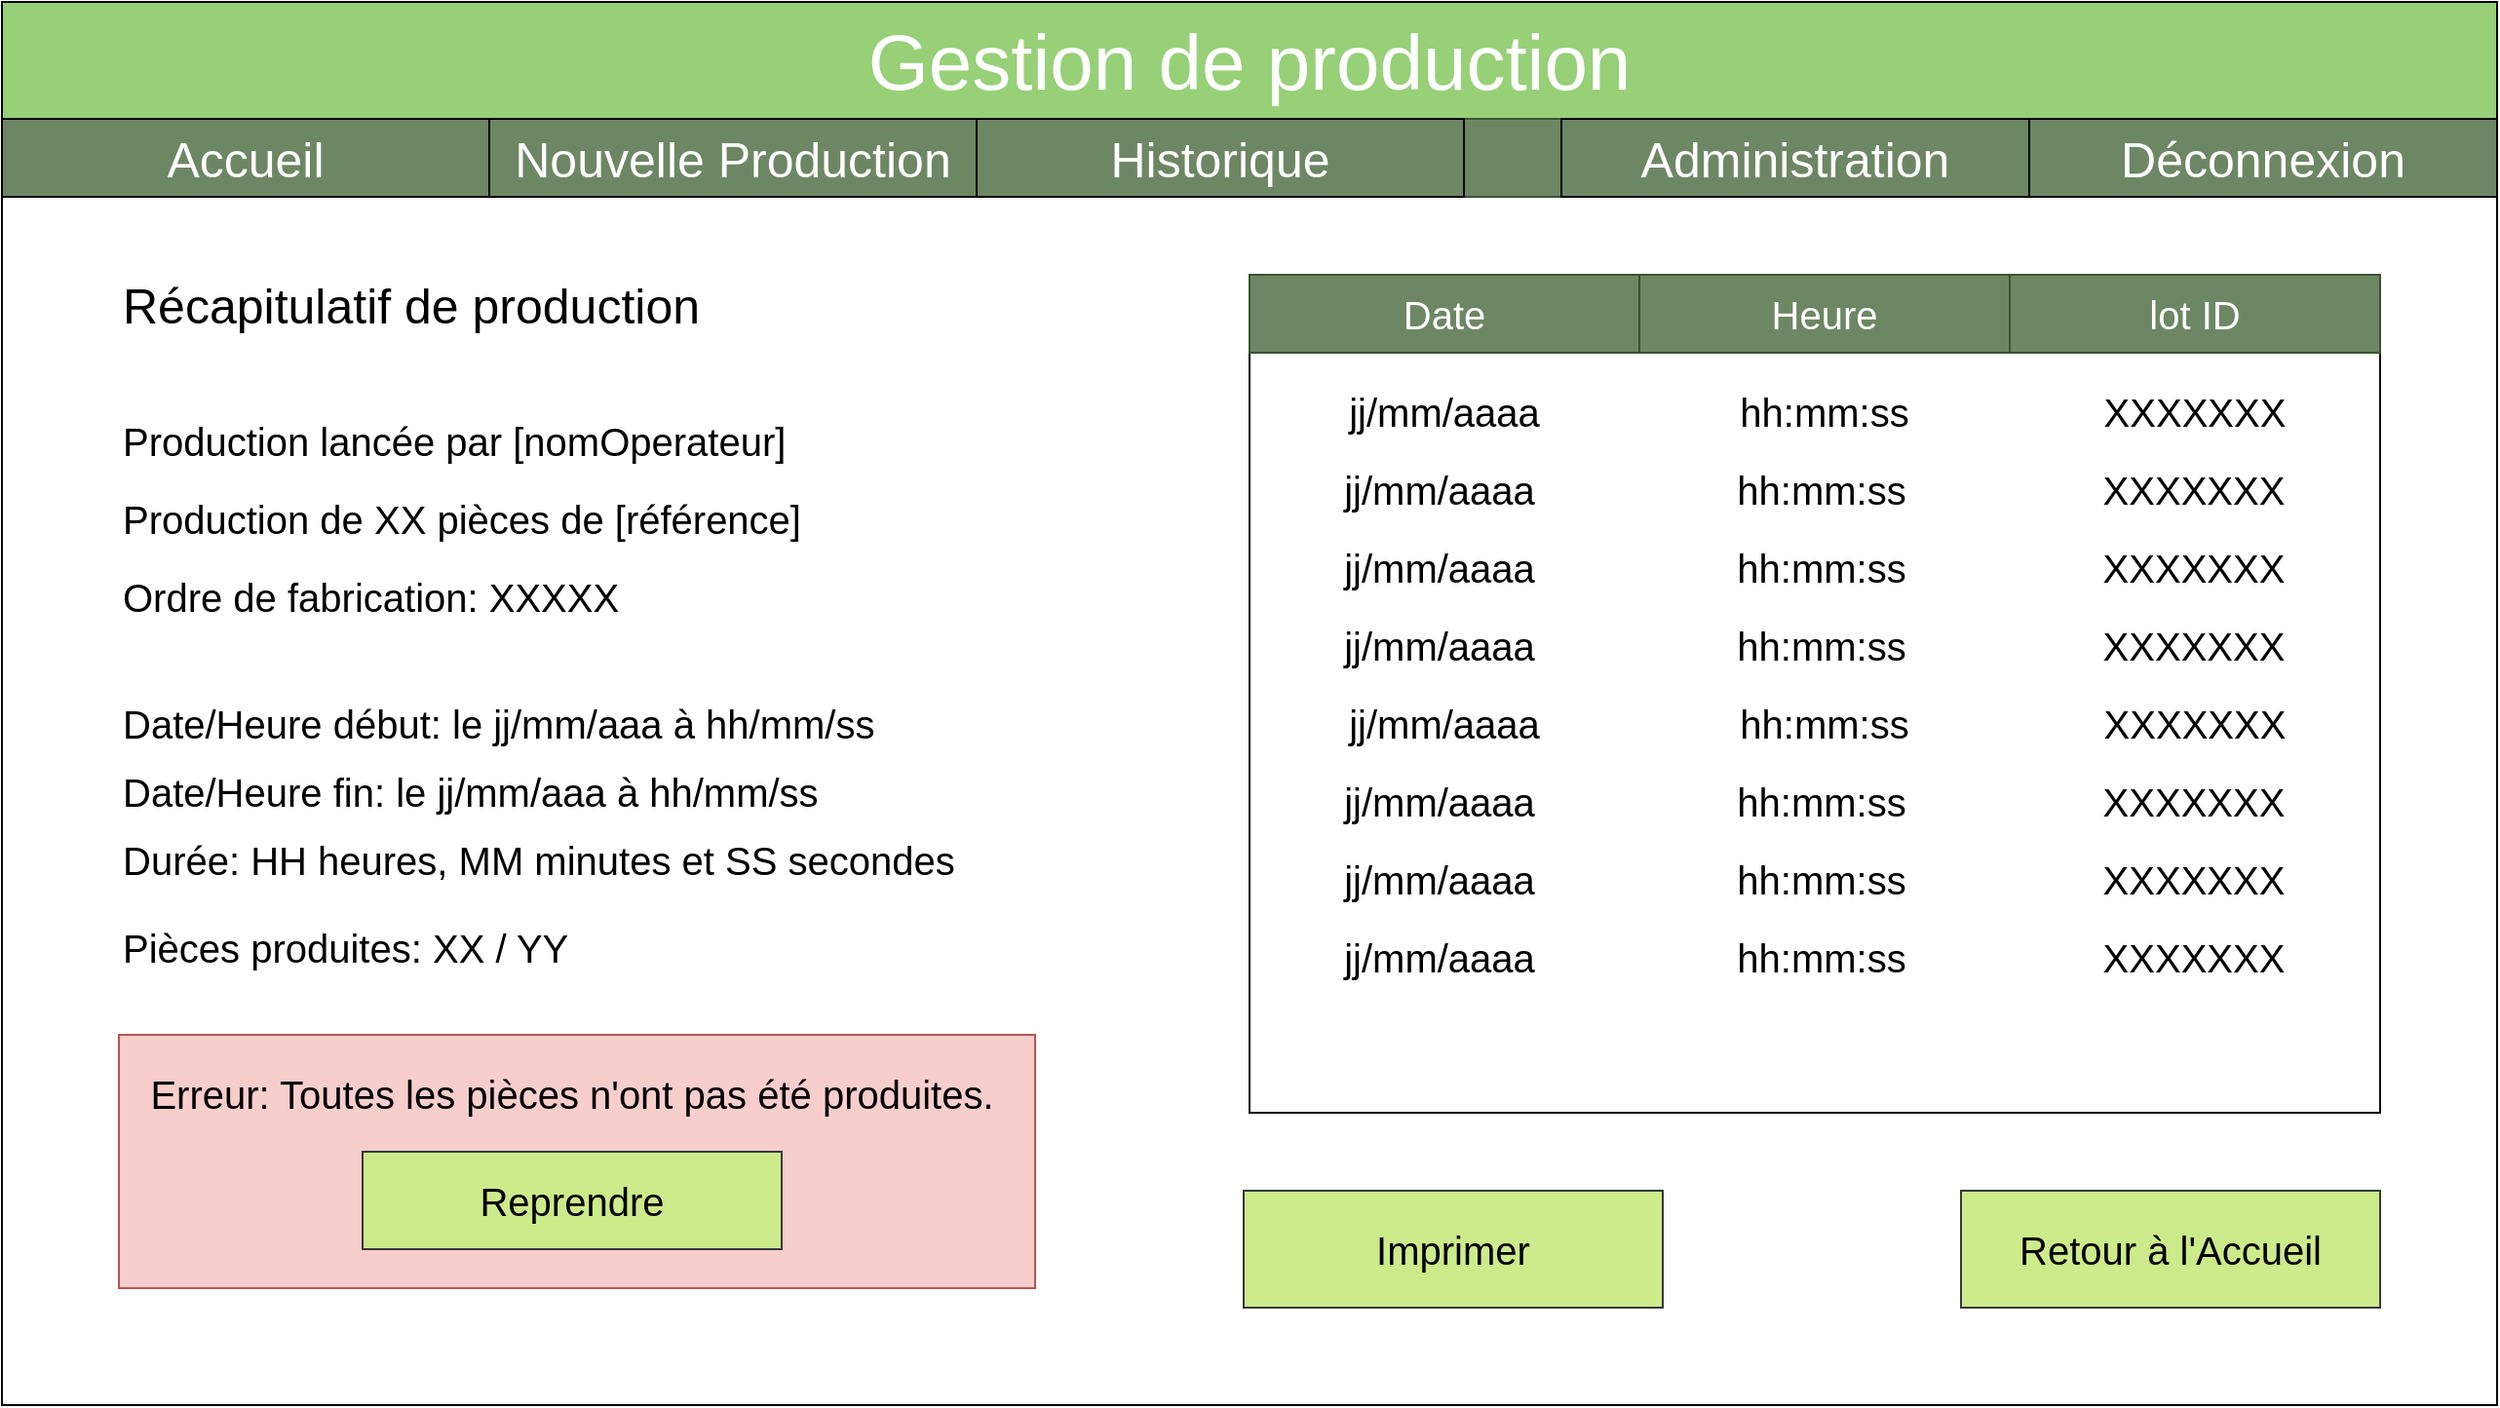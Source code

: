 <mxfile version="12.8.1" type="device"><diagram id="aHiOWkOdbFfiLcv89ISW" name="Page-1"><mxGraphModel dx="1422" dy="745" grid="1" gridSize="10" guides="1" tooltips="1" connect="1" arrows="1" fold="1" page="1" pageScale="1" pageWidth="827" pageHeight="1169" math="0" shadow="0"><root><mxCell id="0"/><mxCell id="1" parent="0"/><mxCell id="euAfFFsIjIcaD_iG9JBR-1" value="" style="rounded=0;whiteSpace=wrap;html=1;" parent="1" vertex="1"><mxGeometry x="180" y="210" width="1280" height="720" as="geometry"/></mxCell><mxCell id="euAfFFsIjIcaD_iG9JBR-2" value="" style="group;fillColor=none;" parent="1" vertex="1" connectable="0"><mxGeometry x="180" y="210" width="1280" height="100" as="geometry"/></mxCell><mxCell id="euAfFFsIjIcaD_iG9JBR-3" value="" style="rounded=0;whiteSpace=wrap;html=1;shadow=0;glass=0;comic=0;fontSize=40;align=center;fillColor=#97D077;strokeColor=#000000;" parent="euAfFFsIjIcaD_iG9JBR-2" vertex="1"><mxGeometry width="1280" height="60" as="geometry"/></mxCell><mxCell id="euAfFFsIjIcaD_iG9JBR-4" value="Gestion de production" style="text;html=1;align=center;verticalAlign=middle;whiteSpace=wrap;rounded=0;shadow=0;glass=0;comic=0;fontSize=40;labelBackgroundColor=none;labelBorderColor=none;fontStyle=0;fontColor=#FFFFFF;" parent="euAfFFsIjIcaD_iG9JBR-2" vertex="1"><mxGeometry x="400" y="10" width="480" height="40" as="geometry"/></mxCell><mxCell id="euAfFFsIjIcaD_iG9JBR-7" value="Pièces produites: XX / YY" style="text;html=1;strokeColor=none;fillColor=none;align=left;verticalAlign=middle;whiteSpace=wrap;rounded=0;fontSize=20;" parent="1" vertex="1"><mxGeometry x="240" y="680" width="280" height="30" as="geometry"/></mxCell><mxCell id="euAfFFsIjIcaD_iG9JBR-45" value="" style="group" parent="1" vertex="1" connectable="0"><mxGeometry x="240" y="420" width="510" height="215" as="geometry"/></mxCell><mxCell id="euAfFFsIjIcaD_iG9JBR-46" value="&lt;font style=&quot;font-size: 20px&quot;&gt;Production lancée par [nomOperateur]&lt;/font&gt;" style="text;html=1;strokeColor=none;fillColor=none;align=left;verticalAlign=middle;whiteSpace=wrap;rounded=0;fontSize=20;" parent="euAfFFsIjIcaD_iG9JBR-45" vertex="1"><mxGeometry width="510" height="30" as="geometry"/></mxCell><mxCell id="euAfFFsIjIcaD_iG9JBR-47" style="edgeStyle=orthogonalEdgeStyle;rounded=0;orthogonalLoop=1;jettySize=auto;html=1;exitX=0.5;exitY=1;exitDx=0;exitDy=0;" parent="euAfFFsIjIcaD_iG9JBR-45" source="euAfFFsIjIcaD_iG9JBR-46" target="euAfFFsIjIcaD_iG9JBR-46" edge="1"><mxGeometry relative="1" as="geometry"/></mxCell><mxCell id="euAfFFsIjIcaD_iG9JBR-48" value="&lt;font style=&quot;font-size: 20px&quot;&gt;Production de XX pièces de [référence]&lt;/font&gt;" style="text;html=1;strokeColor=none;fillColor=none;align=left;verticalAlign=middle;whiteSpace=wrap;rounded=0;fontSize=20;" parent="euAfFFsIjIcaD_iG9JBR-45" vertex="1"><mxGeometry y="40" width="360" height="30" as="geometry"/></mxCell><mxCell id="euAfFFsIjIcaD_iG9JBR-49" value="&lt;font style=&quot;font-size: 20px&quot;&gt;Ordre de fabrication: XXXXX&lt;/font&gt;" style="text;html=1;strokeColor=none;fillColor=none;align=left;verticalAlign=middle;whiteSpace=wrap;rounded=0;fontSize=20;" parent="euAfFFsIjIcaD_iG9JBR-45" vertex="1"><mxGeometry y="80" width="360" height="30" as="geometry"/></mxCell><mxCell id="euAfFFsIjIcaD_iG9JBR-50" value="Date/Heure début: le jj/mm/aaa à hh/mm/ss&lt;span style=&quot;color: rgba(0 , 0 , 0 , 0) ; font-family: monospace ; font-size: 0px ; white-space: nowrap&quot;&gt;%3CmxGraphModel%3E%3Croot%3E%3CmxCell%20id%3D%220%22%2F%3E%3CmxCell%20id%3D%221%22%20parent%3D%220%22%2F%3E%3CmxCell%20id%3D%222%22%20value%3D%22%26lt%3Bfont%20style%3D%26quot%3Bfont-size%3A%2020px%26quot%3B%26gt%3BOrdre%20de%20fabrication%3A%20XXXXX%26lt%3B%2Ffont%26gt%3B%22%20style%3D%22text%3Bhtml%3D1%3BstrokeColor%3Dnone%3BfillColor%3Dnone%3Balign%3Dleft%3BverticalAlign%3Dmiddle%3BwhiteSpace%3Dwrap%3Brounded%3D0%3BfontSize%3D20%3B%22%20vertex%3D%221%22%20parent%3D%221%22%3E%3CmxGeometry%20x%3D%22220%22%20y%3D%22495%22%20width%3D%22360%22%20height%3D%2230%22%20as%3D%22geometry%22%2F%3E%3C%2FmxCell%3E%3C%2Froot%3E%3C%2FmxGraphModel%3E&lt;/span&gt;&lt;span style=&quot;color: rgba(0 , 0 , 0 , 0) ; font-family: monospace ; font-size: 0px ; white-space: nowrap&quot;&gt;%3CmxGraphModel%3E%3Croot%3E%3CmxCell%20id%3D%220%22%2F%3E%3CmxCell%20id%3D%221%22%20parent%3D%220%22%2F%3E%3CmxCell%20id%3D%222%22%20value%3D%22%26lt%3Bfont%20style%3D%26quot%3Bfont-size%3A%2020px%26quot%3B%26gt%3BOrdre%20de%20fabrication%3A%20XXXXX%26lt%3B%2Ffont%26gt%3B%22%20style%3D%22text%3Bhtml%3D1%3BstrokeColor%3Dnone%3BfillColor%3Dnone%3Balign%3Dleft%3BverticalAlign%3Dmiddle%3BwhiteSpace%3Dwrap%3Brounded%3D0%3BfontSize%3D20%3B%22%20vertex%3D%221%22%20parent%3D%221%22%3E%3CmxGeometry%20x%3D%22220%22%20y%3D%22495%22%20width%3D%22360%22%20height%3D%2230%22%20as%3D%22geometry%22%2F%3E%3C%2FmxCell%3E%3C%2Froot%3E%3C%2FmxGraphModel%3E&lt;/span&gt;" style="text;html=1;strokeColor=none;fillColor=none;align=left;verticalAlign=middle;whiteSpace=wrap;rounded=0;fontSize=20;" parent="euAfFFsIjIcaD_iG9JBR-45" vertex="1"><mxGeometry y="145" width="420" height="30" as="geometry"/></mxCell><mxCell id="euAfFFsIjIcaD_iG9JBR-51" value="Durée: HH heures, MM minutes et SS secondes" style="text;html=1;strokeColor=none;fillColor=none;align=left;verticalAlign=middle;whiteSpace=wrap;rounded=0;fontSize=20;" parent="euAfFFsIjIcaD_iG9JBR-45" vertex="1"><mxGeometry y="215" width="460" height="30" as="geometry"/></mxCell><mxCell id="euAfFFsIjIcaD_iG9JBR-52" value="Récapitulatif de production" style="text;html=1;strokeColor=none;fillColor=none;align=left;verticalAlign=middle;whiteSpace=wrap;rounded=0;fontSize=25;" parent="1" vertex="1"><mxGeometry x="240" y="350" width="380" height="30" as="geometry"/></mxCell><mxCell id="euAfFFsIjIcaD_iG9JBR-53" value="Date/Heure fin: le jj/mm/aaa à hh/mm/ss&lt;span style=&quot;color: rgba(0 , 0 , 0 , 0) ; font-family: monospace ; font-size: 0px ; white-space: nowrap&quot;&gt;%3CmxGraphModel%3E%3Croot%3E%3CmxCell%20id%3D%220%22%2F%3E%3CmxCell%20id%3D%221%22%20parent%3D%220%22%2F%3E%3CmxCell%20id%3D%222%22%20value%3D%22%26lt%3Bfont%20style%3D%26quot%3Bfont-size%3A%2020px%26quot%3B%26gt%3BOrdre%20de%20fabrication%3A%20XXXXX%26lt%3B%2Ffont%26gt%3B%22%20style%3D%22text%3Bhtml%3D1%3BstrokeColor%3Dnone%3BfillColor%3Dnone%3Balign%3Dleft%3BverticalAlign%3Dmiddle%3BwhiteSpace%3Dwrap%3Brounded%3D0%3BfontSize%3D20%3B%22%20vertex%3D%221%22%20parent%3D%221%22%3E%3CmxGeometry%20x%3D%22220%22%20y%3D%22495%22%20width%3D%22360%22%20height%3D%2230%22%20as%3D%22geometry%22%2F%3E%3C%2FmxCell%3E%3C%2Froot%3E%3C%2FmxGraphModel%3E&lt;/span&gt;&lt;span style=&quot;color: rgba(0 , 0 , 0 , 0) ; font-family: monospace ; font-size: 0px ; white-space: nowrap&quot;&gt;%3CmxGraphModel%3E%3Croot%3E%3CmxCell%20id%3D%220%22%2F%3E%3CmxCell%20id%3D%221%22%20parent%3D%220%22%2F%3E%3CmxCell%20id%3D%222%22%20value%3D%22%26lt%3Bfont%20style%3D%26quot%3Bfont-size%3A%2020px%26quot%3B%26gt%3BOrdre%20de%20fabrication%3A%20XXXXX%26lt%3B%2Ffont%26gt%3B%22%20style%3D%22text%3Bhtml%3D1%3BstrokeColor%3Dnone%3BfillColor%3Dnone%3Balign%3Dleft%3BverticalAlign%3Dmiddle%3BwhiteSpace%3Dwrap%3Brounded%3D0%3BfontSize%3D20%3B%22%20vertex%3D%221%22%20parent%3D%221%22%3E%3CmxGeometry%20x%3D%22220%22%20y%3D%22495%22%20width%3D%22360%22%20height%3D%2230%22%20as%3D%22geometry%22%2F%3E%3C%2FmxCell%3E%3C%2Froot%3E%3C%2FmxGraphModel%3E&lt;/span&gt;" style="text;html=1;strokeColor=none;fillColor=none;align=left;verticalAlign=middle;whiteSpace=wrap;rounded=0;fontSize=20;" parent="1" vertex="1"><mxGeometry x="240" y="600" width="420" height="30" as="geometry"/></mxCell><mxCell id="euAfFFsIjIcaD_iG9JBR-55" value="Imprimer" style="rounded=0;whiteSpace=wrap;html=1;shadow=0;glass=0;comic=0;fontSize=20;align=center;fillColor=#cdeb8b;strokeColor=#36393d;" parent="1" vertex="1"><mxGeometry x="817" y="820" width="215" height="60" as="geometry"/></mxCell><mxCell id="euAfFFsIjIcaD_iG9JBR-56" value="" style="group" parent="1" vertex="1" connectable="0"><mxGeometry x="817" y="300" width="583" height="530" as="geometry"/></mxCell><mxCell id="euAfFFsIjIcaD_iG9JBR-5" value="" style="rounded=0;whiteSpace=wrap;html=1;fillColor=none;fontSize=20;align=left;" parent="euAfFFsIjIcaD_iG9JBR-56" vertex="1"><mxGeometry x="3" y="50" width="580" height="430" as="geometry"/></mxCell><mxCell id="euAfFFsIjIcaD_iG9JBR-8" value="" style="group" parent="euAfFFsIjIcaD_iG9JBR-56" vertex="1" connectable="0"><mxGeometry x="3" y="50" width="580" height="40" as="geometry"/></mxCell><mxCell id="euAfFFsIjIcaD_iG9JBR-9" value="Date" style="rounded=0;whiteSpace=wrap;html=1;strokeColor=#3A5431;fontSize=20;fillColor=#6d8764;fontColor=#ffffff;" parent="euAfFFsIjIcaD_iG9JBR-8" vertex="1"><mxGeometry width="200" height="40" as="geometry"/></mxCell><mxCell id="euAfFFsIjIcaD_iG9JBR-10" value="Heure" style="rounded=0;whiteSpace=wrap;html=1;strokeColor=#3A5431;fontSize=20;fillColor=#6d8764;fontColor=#ffffff;" parent="euAfFFsIjIcaD_iG9JBR-8" vertex="1"><mxGeometry x="200" width="190" height="40" as="geometry"/></mxCell><mxCell id="euAfFFsIjIcaD_iG9JBR-11" value="lot ID" style="rounded=0;whiteSpace=wrap;html=1;strokeColor=#3A5431;fontSize=20;fillColor=#6d8764;fontColor=#ffffff;" parent="euAfFFsIjIcaD_iG9JBR-8" vertex="1"><mxGeometry x="390" width="190" height="40" as="geometry"/></mxCell><mxCell id="euAfFFsIjIcaD_iG9JBR-12" value="" style="group" parent="euAfFFsIjIcaD_iG9JBR-56" vertex="1" connectable="0"><mxGeometry x="3" y="100" width="580" height="40" as="geometry"/></mxCell><mxCell id="euAfFFsIjIcaD_iG9JBR-13" value="jj/mm/aaaa" style="text;html=1;strokeColor=none;fillColor=none;align=center;verticalAlign=middle;whiteSpace=wrap;rounded=0;fontSize=20;" parent="euAfFFsIjIcaD_iG9JBR-12" vertex="1"><mxGeometry width="200" height="40" as="geometry"/></mxCell><mxCell id="euAfFFsIjIcaD_iG9JBR-14" value="hh:mm:ss" style="text;html=1;strokeColor=none;fillColor=none;align=center;verticalAlign=middle;whiteSpace=wrap;rounded=0;fontSize=20;" parent="euAfFFsIjIcaD_iG9JBR-12" vertex="1"><mxGeometry x="200" width="190" height="40" as="geometry"/></mxCell><mxCell id="euAfFFsIjIcaD_iG9JBR-15" value="XXXXXXX" style="text;html=1;strokeColor=none;fillColor=none;align=center;verticalAlign=middle;whiteSpace=wrap;rounded=0;fontSize=20;" parent="euAfFFsIjIcaD_iG9JBR-12" vertex="1"><mxGeometry x="390" width="190" height="40" as="geometry"/></mxCell><mxCell id="euAfFFsIjIcaD_iG9JBR-16" value="" style="group" parent="euAfFFsIjIcaD_iG9JBR-56" vertex="1" connectable="0"><mxGeometry y="140" width="583" height="280" as="geometry"/></mxCell><mxCell id="euAfFFsIjIcaD_iG9JBR-17" value="jj/mm/aaaa" style="text;html=1;strokeColor=none;fillColor=none;align=center;verticalAlign=middle;whiteSpace=wrap;rounded=0;fontSize=20;" parent="euAfFFsIjIcaD_iG9JBR-16" vertex="1"><mxGeometry width="201.034" height="40" as="geometry"/></mxCell><mxCell id="euAfFFsIjIcaD_iG9JBR-18" value="hh:mm:ss" style="text;html=1;strokeColor=none;fillColor=none;align=center;verticalAlign=middle;whiteSpace=wrap;rounded=0;fontSize=20;" parent="euAfFFsIjIcaD_iG9JBR-16" vertex="1"><mxGeometry x="201.034" width="190.983" height="40" as="geometry"/></mxCell><mxCell id="euAfFFsIjIcaD_iG9JBR-19" value="XXXXXXX" style="text;html=1;strokeColor=none;fillColor=none;align=center;verticalAlign=middle;whiteSpace=wrap;rounded=0;fontSize=20;" parent="euAfFFsIjIcaD_iG9JBR-16" vertex="1"><mxGeometry x="392.017" width="190.983" height="40" as="geometry"/></mxCell><mxCell id="euAfFFsIjIcaD_iG9JBR-20" value="" style="group" parent="euAfFFsIjIcaD_iG9JBR-16" vertex="1" connectable="0"><mxGeometry y="40" width="583" height="240" as="geometry"/></mxCell><mxCell id="euAfFFsIjIcaD_iG9JBR-21" value="jj/mm/aaaa" style="text;html=1;strokeColor=none;fillColor=none;align=center;verticalAlign=middle;whiteSpace=wrap;rounded=0;fontSize=20;" parent="euAfFFsIjIcaD_iG9JBR-20" vertex="1"><mxGeometry width="201.034" height="40" as="geometry"/></mxCell><mxCell id="euAfFFsIjIcaD_iG9JBR-22" value="hh:mm:ss" style="text;html=1;strokeColor=none;fillColor=none;align=center;verticalAlign=middle;whiteSpace=wrap;rounded=0;fontSize=20;" parent="euAfFFsIjIcaD_iG9JBR-20" vertex="1"><mxGeometry x="201.034" width="190.983" height="40" as="geometry"/></mxCell><mxCell id="euAfFFsIjIcaD_iG9JBR-23" value="XXXXXXX" style="text;html=1;strokeColor=none;fillColor=none;align=center;verticalAlign=middle;whiteSpace=wrap;rounded=0;fontSize=20;" parent="euAfFFsIjIcaD_iG9JBR-20" vertex="1"><mxGeometry x="392.017" width="190.983" height="40" as="geometry"/></mxCell><mxCell id="euAfFFsIjIcaD_iG9JBR-24" value="" style="group" parent="euAfFFsIjIcaD_iG9JBR-20" vertex="1" connectable="0"><mxGeometry y="40" width="583" height="200" as="geometry"/></mxCell><mxCell id="euAfFFsIjIcaD_iG9JBR-25" value="jj/mm/aaaa" style="text;html=1;strokeColor=none;fillColor=none;align=center;verticalAlign=middle;whiteSpace=wrap;rounded=0;fontSize=20;" parent="euAfFFsIjIcaD_iG9JBR-24" vertex="1"><mxGeometry width="201.034" height="40" as="geometry"/></mxCell><mxCell id="euAfFFsIjIcaD_iG9JBR-26" value="hh:mm:ss" style="text;html=1;strokeColor=none;fillColor=none;align=center;verticalAlign=middle;whiteSpace=wrap;rounded=0;fontSize=20;" parent="euAfFFsIjIcaD_iG9JBR-24" vertex="1"><mxGeometry x="201.034" width="190.983" height="40" as="geometry"/></mxCell><mxCell id="euAfFFsIjIcaD_iG9JBR-27" value="XXXXXXX" style="text;html=1;strokeColor=none;fillColor=none;align=center;verticalAlign=middle;whiteSpace=wrap;rounded=0;fontSize=20;" parent="euAfFFsIjIcaD_iG9JBR-24" vertex="1"><mxGeometry x="392.017" width="190.983" height="40" as="geometry"/></mxCell><mxCell id="euAfFFsIjIcaD_iG9JBR-28" value="" style="group" parent="euAfFFsIjIcaD_iG9JBR-24" vertex="1" connectable="0"><mxGeometry x="3" y="40" width="580" height="40" as="geometry"/></mxCell><mxCell id="euAfFFsIjIcaD_iG9JBR-29" value="jj/mm/aaaa" style="text;html=1;strokeColor=none;fillColor=none;align=center;verticalAlign=middle;whiteSpace=wrap;rounded=0;fontSize=20;" parent="euAfFFsIjIcaD_iG9JBR-28" vertex="1"><mxGeometry width="200" height="40" as="geometry"/></mxCell><mxCell id="euAfFFsIjIcaD_iG9JBR-30" value="hh:mm:ss" style="text;html=1;strokeColor=none;fillColor=none;align=center;verticalAlign=middle;whiteSpace=wrap;rounded=0;fontSize=20;" parent="euAfFFsIjIcaD_iG9JBR-28" vertex="1"><mxGeometry x="200" width="190" height="40" as="geometry"/></mxCell><mxCell id="euAfFFsIjIcaD_iG9JBR-31" value="XXXXXXX" style="text;html=1;strokeColor=none;fillColor=none;align=center;verticalAlign=middle;whiteSpace=wrap;rounded=0;fontSize=20;" parent="euAfFFsIjIcaD_iG9JBR-28" vertex="1"><mxGeometry x="390" width="190" height="40" as="geometry"/></mxCell><mxCell id="euAfFFsIjIcaD_iG9JBR-32" value="" style="group" parent="euAfFFsIjIcaD_iG9JBR-24" vertex="1" connectable="0"><mxGeometry y="80" width="583" height="120" as="geometry"/></mxCell><mxCell id="euAfFFsIjIcaD_iG9JBR-33" value="jj/mm/aaaa" style="text;html=1;strokeColor=none;fillColor=none;align=center;verticalAlign=middle;whiteSpace=wrap;rounded=0;fontSize=20;" parent="euAfFFsIjIcaD_iG9JBR-32" vertex="1"><mxGeometry width="201.034" height="40" as="geometry"/></mxCell><mxCell id="euAfFFsIjIcaD_iG9JBR-34" value="hh:mm:ss" style="text;html=1;strokeColor=none;fillColor=none;align=center;verticalAlign=middle;whiteSpace=wrap;rounded=0;fontSize=20;" parent="euAfFFsIjIcaD_iG9JBR-32" vertex="1"><mxGeometry x="201.034" width="190.983" height="40" as="geometry"/></mxCell><mxCell id="euAfFFsIjIcaD_iG9JBR-35" value="XXXXXXX" style="text;html=1;strokeColor=none;fillColor=none;align=center;verticalAlign=middle;whiteSpace=wrap;rounded=0;fontSize=20;" parent="euAfFFsIjIcaD_iG9JBR-32" vertex="1"><mxGeometry x="392.017" width="190.983" height="40" as="geometry"/></mxCell><mxCell id="euAfFFsIjIcaD_iG9JBR-36" value="" style="group" parent="euAfFFsIjIcaD_iG9JBR-32" vertex="1" connectable="0"><mxGeometry y="40" width="583" height="80" as="geometry"/></mxCell><mxCell id="euAfFFsIjIcaD_iG9JBR-37" value="jj/mm/aaaa" style="text;html=1;strokeColor=none;fillColor=none;align=center;verticalAlign=middle;whiteSpace=wrap;rounded=0;fontSize=20;" parent="euAfFFsIjIcaD_iG9JBR-36" vertex="1"><mxGeometry width="201.034" height="40" as="geometry"/></mxCell><mxCell id="euAfFFsIjIcaD_iG9JBR-38" value="hh:mm:ss" style="text;html=1;strokeColor=none;fillColor=none;align=center;verticalAlign=middle;whiteSpace=wrap;rounded=0;fontSize=20;" parent="euAfFFsIjIcaD_iG9JBR-36" vertex="1"><mxGeometry x="201.034" width="190.983" height="40" as="geometry"/></mxCell><mxCell id="euAfFFsIjIcaD_iG9JBR-39" value="XXXXXXX" style="text;html=1;strokeColor=none;fillColor=none;align=center;verticalAlign=middle;whiteSpace=wrap;rounded=0;fontSize=20;" parent="euAfFFsIjIcaD_iG9JBR-36" vertex="1"><mxGeometry x="392.017" width="190.983" height="40" as="geometry"/></mxCell><mxCell id="euAfFFsIjIcaD_iG9JBR-40" value="" style="group" parent="euAfFFsIjIcaD_iG9JBR-36" vertex="1" connectable="0"><mxGeometry y="40" width="583" height="40" as="geometry"/></mxCell><mxCell id="euAfFFsIjIcaD_iG9JBR-41" value="jj/mm/aaaa" style="text;html=1;strokeColor=none;fillColor=none;align=center;verticalAlign=middle;whiteSpace=wrap;rounded=0;fontSize=20;" parent="euAfFFsIjIcaD_iG9JBR-40" vertex="1"><mxGeometry width="201.034" height="40" as="geometry"/></mxCell><mxCell id="euAfFFsIjIcaD_iG9JBR-42" value="hh:mm:ss" style="text;html=1;strokeColor=none;fillColor=none;align=center;verticalAlign=middle;whiteSpace=wrap;rounded=0;fontSize=20;" parent="euAfFFsIjIcaD_iG9JBR-40" vertex="1"><mxGeometry x="201.034" width="190.983" height="40" as="geometry"/></mxCell><mxCell id="euAfFFsIjIcaD_iG9JBR-43" value="XXXXXXX" style="text;html=1;strokeColor=none;fillColor=none;align=center;verticalAlign=middle;whiteSpace=wrap;rounded=0;fontSize=20;" parent="euAfFFsIjIcaD_iG9JBR-40" vertex="1"><mxGeometry x="392.017" width="190.983" height="40" as="geometry"/></mxCell><mxCell id="euAfFFsIjIcaD_iG9JBR-57" value="Retour à l'Accueil" style="rounded=0;whiteSpace=wrap;html=1;shadow=0;glass=0;comic=0;fontSize=20;align=center;fillColor=#cdeb8b;strokeColor=#36393d;" parent="1" vertex="1"><mxGeometry x="1185" y="820" width="215" height="60" as="geometry"/></mxCell><mxCell id="euAfFFsIjIcaD_iG9JBR-58" value="" style="rounded=0;whiteSpace=wrap;html=1;shadow=0;glass=0;comic=0;fontSize=40;align=center;fillColor=#6d8764;strokeColor=#3A5431;fontColor=#ffffff;" parent="1" vertex="1"><mxGeometry x="180" y="270" width="1280" height="40" as="geometry"/></mxCell><mxCell id="euAfFFsIjIcaD_iG9JBR-59" value="Nouvelle Production" style="text;html=1;strokeColor=#000000;fillColor=none;align=center;verticalAlign=middle;whiteSpace=wrap;rounded=0;fontSize=25;fontColor=#FFFFFF;" parent="1" vertex="1"><mxGeometry x="430" y="270" width="250" height="40" as="geometry"/></mxCell><mxCell id="euAfFFsIjIcaD_iG9JBR-60" value="Historique&lt;span style=&quot;color: rgba(0 , 0 , 0 , 0) ; font-family: monospace ; font-size: 0px ; white-space: nowrap&quot;&gt;%3CmxGraphModel%3E%3Croot%3E%3CmxCell%20id%3D%220%22%2F%3E%3CmxCell%20id%3D%221%22%20parent%3D%220%22%2F%3E%3CmxCell%20id%3D%222%22%20value%3D%22Nouvelle%20Production%22%20style%3D%22text%3Bhtml%3D1%3BstrokeColor%3Dnone%3BfillColor%3Dnone%3Balign%3Dcenter%3BverticalAlign%3Dmiddle%3BwhiteSpace%3Dwrap%3Brounded%3D0%3BfontSize%3D25%3BfontColor%3D%23FFFFFF%3B%22%20vertex%3D%221%22%20parent%3D%221%22%3E%3CmxGeometry%20x%3D%22200%22%20y%3D%22370%22%20width%3D%22260%22%20height%3D%2240%22%20as%3D%22geometry%22%2F%3E%3C%2FmxCell%3E%3C%2Froot%3E%3C%2FmxGraphModel%3E&lt;/span&gt;" style="text;html=1;strokeColor=#000000;fillColor=none;align=center;verticalAlign=middle;whiteSpace=wrap;rounded=0;fontSize=25;fontColor=#FFFFFF;" parent="1" vertex="1"><mxGeometry x="680" y="270" width="250" height="40" as="geometry"/></mxCell><mxCell id="euAfFFsIjIcaD_iG9JBR-61" value="Administration" style="text;html=1;strokeColor=#000000;fillColor=none;align=center;verticalAlign=middle;whiteSpace=wrap;rounded=0;fontSize=25;fontColor=#FFFFFF;" parent="1" vertex="1"><mxGeometry x="980" y="270" width="240" height="40" as="geometry"/></mxCell><mxCell id="euAfFFsIjIcaD_iG9JBR-62" value="Déconnexion" style="text;html=1;strokeColor=#000000;fillColor=none;align=center;verticalAlign=middle;whiteSpace=wrap;rounded=0;fontSize=25;fontColor=#FFFFFF;" parent="1" vertex="1"><mxGeometry x="1220" y="270" width="240" height="40" as="geometry"/></mxCell><mxCell id="euAfFFsIjIcaD_iG9JBR-63" value="Accueil" style="text;html=1;strokeColor=#000000;fillColor=none;align=center;verticalAlign=middle;whiteSpace=wrap;rounded=0;fontSize=25;fontColor=#FFFFFF;" parent="1" vertex="1"><mxGeometry x="180" y="270" width="250" height="40" as="geometry"/></mxCell><mxCell id="JmQ_SPhcrN6wbKuDV663-1" value="" style="rounded=0;whiteSpace=wrap;html=1;fillColor=#f8cecc;strokeColor=#b85450;fontSize=20;" vertex="1" parent="1"><mxGeometry x="240" y="740" width="470" height="130" as="geometry"/></mxCell><mxCell id="JmQ_SPhcrN6wbKuDV663-3" value="Erreur: Toutes les pièces n'ont pas été produites." style="text;html=1;strokeColor=none;fillColor=none;align=center;verticalAlign=middle;whiteSpace=wrap;rounded=0;fontSize=20;" vertex="1" parent="1"><mxGeometry x="220" y="760" width="505" height="20" as="geometry"/></mxCell><mxCell id="JmQ_SPhcrN6wbKuDV663-4" value="Reprendre" style="rounded=0;whiteSpace=wrap;html=1;shadow=0;glass=0;comic=0;fontSize=20;align=center;fillColor=#cdeb8b;strokeColor=#36393d;" vertex="1" parent="1"><mxGeometry x="365" y="800" width="215" height="50" as="geometry"/></mxCell></root></mxGraphModel></diagram></mxfile>